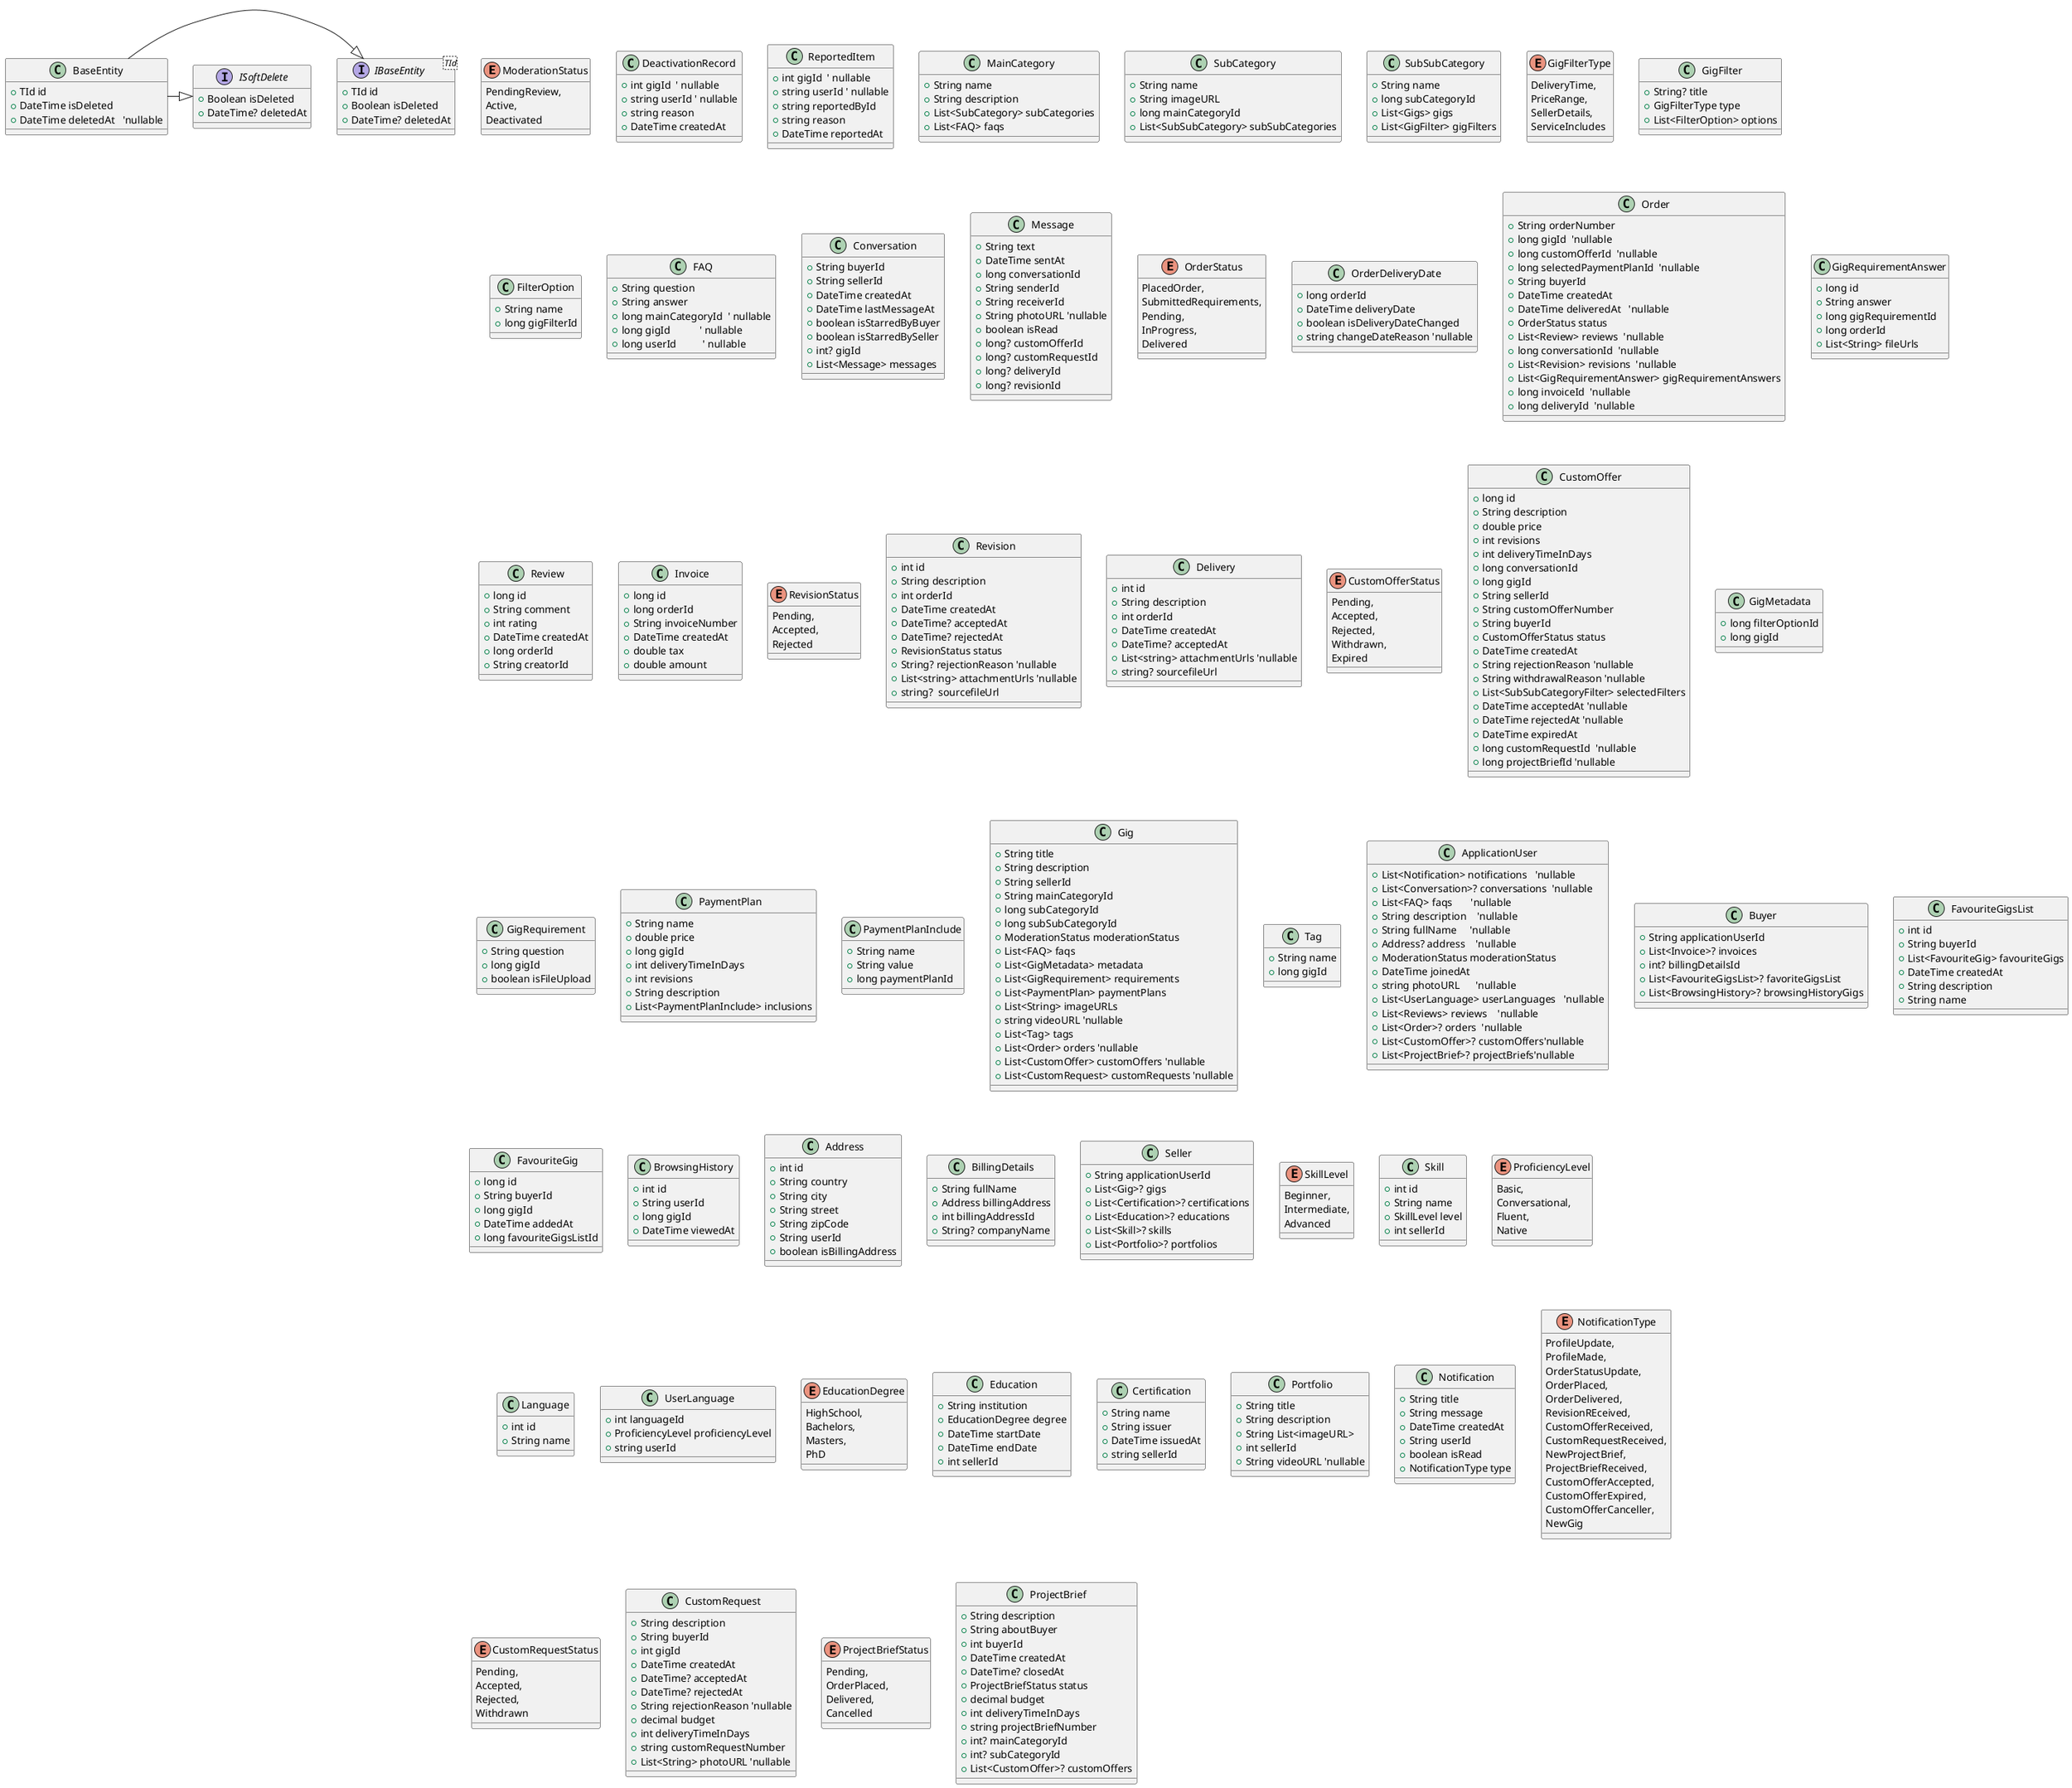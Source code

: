 @startuml ClassDiagram
'Moderation 
enum ModerationStatus{
    PendingReview,
    Active,
    Deactivated
}

class DeactivationRecord{
  +int gigId  ' nullable
  +string userId ' nullable
  +string reason
  +DateTime createdAt
}

class ReportedItem{
  +int gigId  ' nullable
  +string userId ' nullable
  +string reportedById
  +string reason
  +DateTime reportedAt
}




'Categories
class MainCategory {
  +String name
  +String description
  +List<SubCategory> subCategories
  +List<FAQ> faqs
}

class SubCategory {
  +String name
  +String imageURL
  +long mainCategoryId
  +List<SubSubCategory> subSubCategories
}

class SubSubCategory {
  +String name
  +long subCategoryId
  +List<Gigs> gigs
  +List<GigFilter> gigFilters
}

enum GigFilterType {
    DeliveryTime,
    PriceRange,
    SellerDetails,
    ServiceIncludes
}

class GigFilter {
  +String? title
  +GigFilterType type
  +List<FilterOption> options
}

class FilterOption {
  +String name
  +long gigFilterId
}

class FAQ {
    +String question
    +String answer
    +long mainCategoryId  ' nullable 
    +long gigId           ' nullable 
    +long userId          ' nullable
}




'Messaging
class Conversation{
  +String buyerId
  +String sellerId
  +DateTime createdAt
  +DateTime lastMessageAt
  +boolean isStarredByBuyer
  +boolean isStarredBySeller
  +int? gigId
  +List<Message> messages
}

class Message{
  +String text
  +DateTime sentAt
  +long conversationId
  +String senderId
  +String receiverId
  +String photoURL 'nullable
  +boolean isRead
  +long? customOfferId
  +long? customRequestId
  +long? deliveryId
  +long? revisionId
}



'Orders
enum OrderStatus {
    PlacedOrder,
    SubmittedRequirements,
    Pending,
    InProgress,
    Delivered
}

class OrderDeliveryDate{
  +long orderId
  +DateTime deliveryDate
  +boolean isDeliveryDateChanged
  +string changeDateReason 'nullable
}

class Order{
  +String orderNumber
  +long gigId  'nullable
  +long customOfferId  'nullable
  +long selectedPaymentPlanId  'nullable
  +String buyerId
  +DateTime createdAt
  +DateTime deliveredAt   'nullable
  +OrderStatus status
  +List<Review> reviews  'nullable
  +long conversationId  'nullable
  +List<Revision> revisions  'nullable
  +List<GigRequirementAnswer> gigRequirementAnswers  
  +long invoiceId  'nullable
  +long deliveryId  'nullable
}

class GigRequirementAnswer{
  +long id
  +String answer
  +long gigRequirementId
  +long orderId
  +List<String> fileUrls
}

class Review{
  +long id
  +String comment
  +int rating
  +DateTime createdAt
  +long orderId
  +String creatorId
}

class Invoice{
  +long id
  +long orderId
  +String invoiceNumber
  +DateTime createdAt
  +double tax
  +double amount
}

enum RevisionStatus {
    Pending,
    Accepted,
    Rejected
}

class Revision{
  +int id
  +String description
  +int orderId
  +DateTime createdAt
  +DateTime? acceptedAt
  +DateTime? rejectedAt
  +RevisionStatus status
  +String? rejectionReason 'nullable
  +List<string> attachmentUrls 'nullable
  +string?  sourcefileUrl
}

class Delivery{
  +int id
  +String description
  +int orderId
  +DateTime createdAt
  +DateTime? acceptedAt
  +List<string> attachmentUrls 'nullable
  +string? sourcefileUrl
}



'Custom Offers
enum CustomOfferStatus {
    Pending,
    Accepted,
    Rejected,
    Withdrawn,
    Expired
}

class CustomOffer{
  +long id
  +String description
  +double price
  +int revisions
  +int deliveryTimeInDays
  +long conversationId
  +long gigId
  +String sellerId
  +String customOfferNumber
  +String buyerId
  +CustomOfferStatus status
  +DateTime createdAt
  +String rejectionReason 'nullable
  +String withdrawalReason 'nullable
  +List<SubSubCategoryFilter> selectedFilters
  +DateTime acceptedAt 'nullable
  +DateTime rejectedAt 'nullable
  +DateTime expiredAt 
  +long customRequestId  'nullable
  +long projectBriefId 'nullable
}




'Gigs
class GigMetadata{
  +long filterOptionId
  +long gigId
}

class GigRequirement{
  +String question
  +long gigId
  +boolean isFileUpload
}

class PaymentPlan{
  +String name
  +double price
  +long gigId
  +int deliveryTimeInDays
  +int revisions
  +String description
  +List<PaymentPlanInclude> inclusions
}

class PaymentPlanInclude{
  +String name
  +String value
  +long paymentPlanId
}

class Gig{
  +String title
  +String description
  +String sellerId
  +String mainCategoryId
  +long subCategoryId
  +long subSubCategoryId
  +ModerationStatus moderationStatus
  +List<FAQ> faqs
  +List<GigMetadata> metadata
  +List<GigRequirement> requirements
  +List<PaymentPlan> paymentPlans
  +List<String> imageURLs
  +string videoURL 'nullable
  +List<Tag> tags
  +List<Order> orders 'nullable
  +List<CustomOffer> customOffers 'nullable
  +List<CustomRequest> customRequests 'nullable
}

class Tag{
  +String name
  +long gigId
}


'Common
interface IBaseEntity<TId> {
    +TId id    
    +Boolean isDeleted
    +DateTime? deletedAt 
}

class BaseEntity  {
    +TId id   
    +DateTime isDeleted
    +DateTime deletedAt   'nullable
}

interface ISoftDelete {
    +Boolean isDeleted
    +DateTime? deletedAt 
}

BaseEntity -|> IBaseEntity
BaseEntity -|> ISoftDelete



' Users
class ApplicationUser{
  +List<Notification> notifications   'nullable
  +List<Conversation>? conversations  'nullable
  +List<FAQ> faqs       'nullable
  +String description    'nullable
  +String fullName     'nullable
  +Address? address    'nullable
  +ModerationStatus moderationStatus
  +DateTime joinedAt
  +string photoURL      'nullable
  +List<UserLanguage> userLanguages   'nullable
  +List<Reviews> reviews    'nullable
  +List<Order>? orders  'nullable
  +List<CustomOffer>? customOffers'nullable
  +List<ProjectBrief>? projectBriefs'nullable
}

class Buyer{
  +String applicationUserId
  +List<Invoice>? invoices
  +int? billingDetailsId
  +List<FavouriteGigsList>? favoriteGigsList
  +List<BrowsingHistory>? browsingHistoryGigs
}

class FavouriteGigsList{
  +int id
  +String buyerId
  +List<FavouriteGig> favouriteGigs
  +DateTime createdAt
  +String description
  +String name
}

class FavouriteGig{
  +long id
  +String buyerId
  +long gigId
  +DateTime addedAt
  +long favouriteGigsListId
}

class BrowsingHistory{
  +int id
  +String userId
  +long gigId
  +DateTime viewedAt
}

class Address{
  +int id
  +String country
  +String city
  +String street
  +String zipCode
  +String userId  
  +boolean isBillingAddress
}

class BillingDetails{
  +String fullName  
  +Address billingAddress
  +int billingAddressId
  +String? companyName
}

class Seller{
  +String applicationUserId
  +List<Gig>? gigs
  +List<Certification>? certifications
  +List<Education>? educations
  +List<Skill>? skills
  +List<Portfolio>? portfolios
}

enum SkillLevel {
    Beginner,
    Intermediate,
    Advanced
}

class Skill{
  +int id
  +String name
  +SkillLevel level
  +int sellerId
}

enum ProficiencyLevel {
    Basic,
    Conversational,
    Fluent,
    Native
}

class Language{
  +int id 
  +String name 
}

class UserLanguage{
  +int languageId
  +ProficiencyLevel proficiencyLevel
  +string userId
}

enum EducationDegree{
    HighSchool,
    Bachelors,
    Masters,
    PhD
}

class Education{
  +String institution
  +EducationDegree degree
  +DateTime startDate
  +DateTime endDate
  +int sellerId
}

class Certification{
  +String name
  +String issuer
  +DateTime issuedAt
  +string sellerId
}

class Portfolio{
  +String title
  +String description
  +String List<imageURL>
  +int sellerId
  +String videoURL 'nullable
}

class Notification{
  +String title
  +String message
  +DateTime createdAt
  +String userId
  +boolean isRead
  +NotificationType type
}

enum NotificationType{
  ProfileUpdate,
  ProfileMade,
  OrderStatusUpdate,
  OrderPlaced,
 OrderDelivered,
 RevisionREceived,
 CustomOfferReceived,
 CustomRequestReceived,
 NewProjectBrief,
 ProjectBriefReceived,
 CustomOfferAccepted,
 CustomOfferExpired,
 CustomOfferCanceller,
 NewGig
}



'Custom Requests
enum CustomRequestStatus {
    Pending,
    Accepted,
    Rejected,
    Withdrawn
}

class CustomRequest{
  +String description
  +String buyerId
  +int gigId
  +DateTime createdAt
  +DateTime? acceptedAt
  +DateTime? rejectedAt
  +String rejectionReason 'nullable
  +decimal budget
  +int deliveryTimeInDays
  +string customRequestNumber
  +List<String> photoURL 'nullable
}




'Project Briefs
enum ProjectBriefStatus {
    Pending,
    OrderPlaced,
    Delivered,
    Cancelled
}

class ProjectBrief{
  +String description
  +String aboutBuyer
  +int buyerId
  +DateTime createdAt
  +DateTime? closedAt
  +ProjectBriefStatus status
  +decimal budget
  +int deliveryTimeInDays
  +string projectBriefNumber
  +int? mainCategoryId
  +int? subCategoryId
  +List<CustomOffer>? customOffers
}



@enduml
